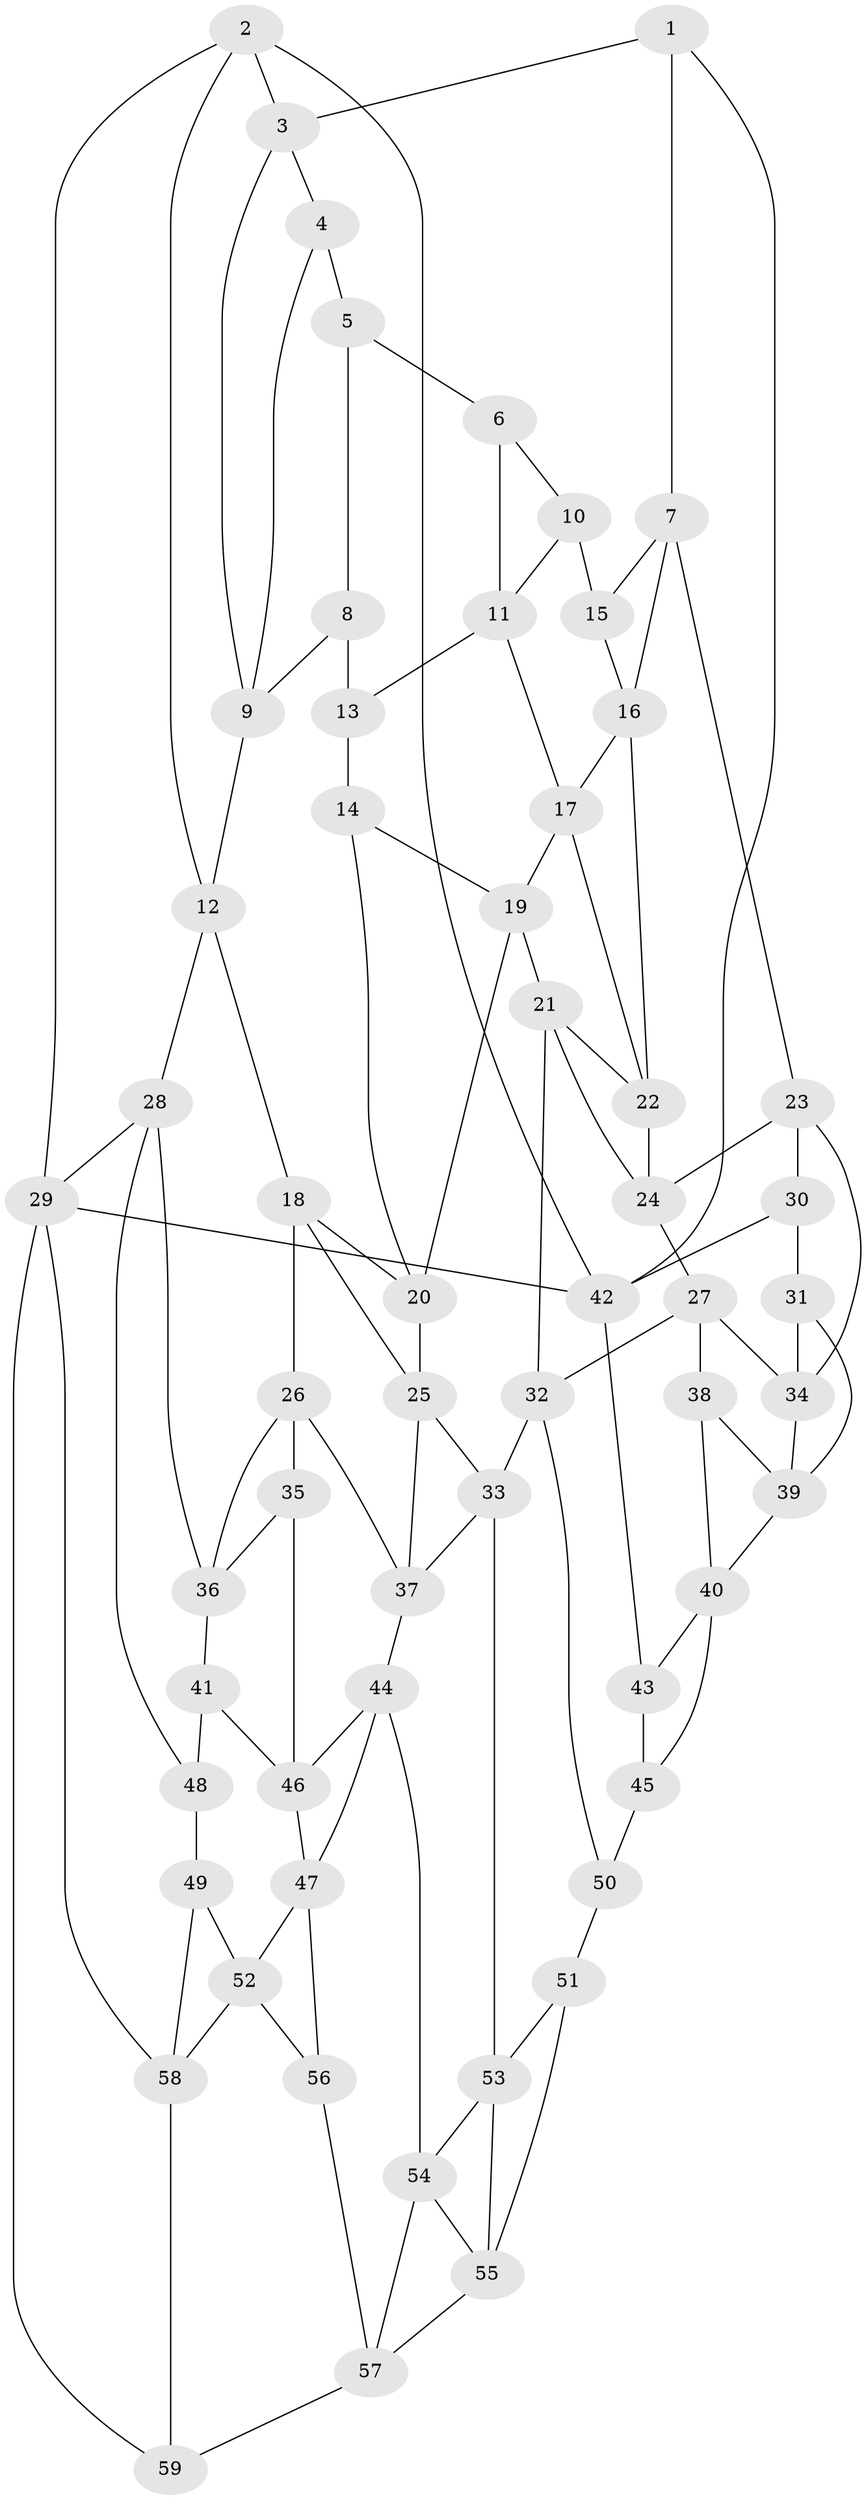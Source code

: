 // original degree distribution, {3: 0.01694915254237288, 4: 0.22033898305084745, 5: 0.559322033898305, 6: 0.2033898305084746}
// Generated by graph-tools (version 1.1) at 2025/03/03/09/25 03:03:14]
// undirected, 59 vertices, 108 edges
graph export_dot {
graph [start="1"]
  node [color=gray90,style=filled];
  1;
  2;
  3;
  4;
  5;
  6;
  7;
  8;
  9;
  10;
  11;
  12;
  13;
  14;
  15;
  16;
  17;
  18;
  19;
  20;
  21;
  22;
  23;
  24;
  25;
  26;
  27;
  28;
  29;
  30;
  31;
  32;
  33;
  34;
  35;
  36;
  37;
  38;
  39;
  40;
  41;
  42;
  43;
  44;
  45;
  46;
  47;
  48;
  49;
  50;
  51;
  52;
  53;
  54;
  55;
  56;
  57;
  58;
  59;
  1 -- 3 [weight=1.0];
  1 -- 7 [weight=1.0];
  1 -- 42 [weight=1.0];
  2 -- 3 [weight=1.0];
  2 -- 12 [weight=1.0];
  2 -- 29 [weight=1.0];
  2 -- 42 [weight=1.0];
  3 -- 4 [weight=1.0];
  3 -- 9 [weight=1.0];
  4 -- 5 [weight=2.0];
  4 -- 9 [weight=1.0];
  5 -- 6 [weight=1.0];
  5 -- 8 [weight=1.0];
  6 -- 10 [weight=1.0];
  6 -- 11 [weight=1.0];
  7 -- 15 [weight=1.0];
  7 -- 16 [weight=1.0];
  7 -- 23 [weight=1.0];
  8 -- 9 [weight=1.0];
  8 -- 13 [weight=2.0];
  9 -- 12 [weight=1.0];
  10 -- 11 [weight=1.0];
  10 -- 15 [weight=2.0];
  11 -- 13 [weight=1.0];
  11 -- 17 [weight=1.0];
  12 -- 18 [weight=1.0];
  12 -- 28 [weight=1.0];
  13 -- 14 [weight=1.0];
  14 -- 19 [weight=1.0];
  14 -- 20 [weight=1.0];
  15 -- 16 [weight=1.0];
  16 -- 17 [weight=1.0];
  16 -- 22 [weight=1.0];
  17 -- 19 [weight=1.0];
  17 -- 22 [weight=1.0];
  18 -- 20 [weight=1.0];
  18 -- 25 [weight=1.0];
  18 -- 26 [weight=1.0];
  19 -- 20 [weight=1.0];
  19 -- 21 [weight=1.0];
  20 -- 25 [weight=1.0];
  21 -- 22 [weight=1.0];
  21 -- 24 [weight=1.0];
  21 -- 32 [weight=1.0];
  22 -- 24 [weight=1.0];
  23 -- 24 [weight=1.0];
  23 -- 30 [weight=1.0];
  23 -- 34 [weight=1.0];
  24 -- 27 [weight=1.0];
  25 -- 33 [weight=1.0];
  25 -- 37 [weight=1.0];
  26 -- 35 [weight=1.0];
  26 -- 36 [weight=1.0];
  26 -- 37 [weight=1.0];
  27 -- 32 [weight=1.0];
  27 -- 34 [weight=1.0];
  27 -- 38 [weight=1.0];
  28 -- 29 [weight=1.0];
  28 -- 36 [weight=1.0];
  28 -- 48 [weight=1.0];
  29 -- 42 [weight=1.0];
  29 -- 58 [weight=1.0];
  29 -- 59 [weight=1.0];
  30 -- 31 [weight=1.0];
  30 -- 42 [weight=2.0];
  31 -- 34 [weight=1.0];
  31 -- 39 [weight=1.0];
  32 -- 33 [weight=1.0];
  32 -- 50 [weight=1.0];
  33 -- 37 [weight=1.0];
  33 -- 53 [weight=1.0];
  34 -- 39 [weight=1.0];
  35 -- 36 [weight=1.0];
  35 -- 46 [weight=1.0];
  36 -- 41 [weight=1.0];
  37 -- 44 [weight=1.0];
  38 -- 39 [weight=1.0];
  38 -- 40 [weight=1.0];
  39 -- 40 [weight=1.0];
  40 -- 43 [weight=1.0];
  40 -- 45 [weight=1.0];
  41 -- 46 [weight=1.0];
  41 -- 48 [weight=2.0];
  42 -- 43 [weight=1.0];
  43 -- 45 [weight=1.0];
  44 -- 46 [weight=1.0];
  44 -- 47 [weight=1.0];
  44 -- 54 [weight=1.0];
  45 -- 50 [weight=2.0];
  46 -- 47 [weight=1.0];
  47 -- 52 [weight=1.0];
  47 -- 56 [weight=1.0];
  48 -- 49 [weight=1.0];
  49 -- 52 [weight=1.0];
  49 -- 58 [weight=1.0];
  50 -- 51 [weight=1.0];
  51 -- 53 [weight=1.0];
  51 -- 55 [weight=1.0];
  52 -- 56 [weight=1.0];
  52 -- 58 [weight=1.0];
  53 -- 54 [weight=1.0];
  53 -- 55 [weight=1.0];
  54 -- 55 [weight=1.0];
  54 -- 57 [weight=1.0];
  55 -- 57 [weight=1.0];
  56 -- 57 [weight=1.0];
  57 -- 59 [weight=1.0];
  58 -- 59 [weight=1.0];
}
